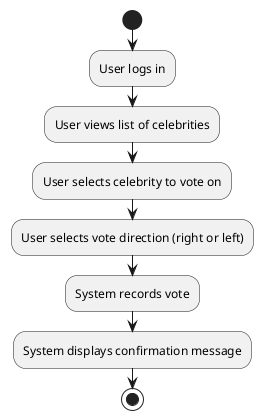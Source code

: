 @startuml
'https://plantuml.com/activity-diagram-beta

start
:User logs in;
:User views list of celebrities;
:User selects celebrity to vote on;
:User selects vote direction (right or left);
:System records vote;
:System displays confirmation message;
stop

@enduml
